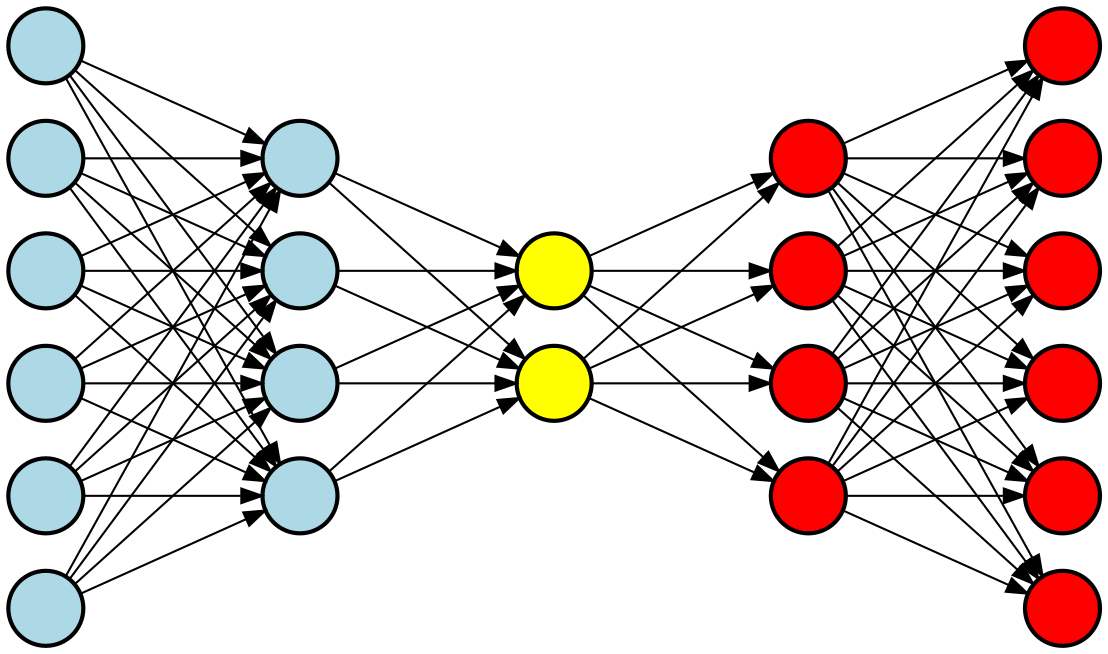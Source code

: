 digraph neural_network {
    graph [dpi=300]
    rankdir=LR; // Left to right layout
    splines=false
    ranksep=1.2

    input1 [label="", shape="circle", penwidth=2, style="filled", fillcolor="lightblue"]
    input2 [label="", shape="circle", penwidth=2, style="filled", fillcolor="lightblue"]
    input3 [label="", shape="circle", penwidth=2, style="filled", fillcolor="lightblue"]
    input4 [label="", shape="circle", penwidth=2, style="filled", fillcolor="lightblue"]
    input5 [label="", shape="circle", penwidth=2, style="filled", fillcolor="lightblue"]
    input6 [label="", shape="circle", penwidth=2, style="filled", fillcolor="lightblue"]

    {rank="same"; input1; input2; input3; input4; input5; input6}

    second1 [label="", shape="circle", penwidth=2, style="filled", fillcolor="lightblue"]
    second2 [label="", shape="circle", penwidth=2, style="filled", fillcolor="lightblue"]
    second3 [label="", shape="circle", penwidth=2, style="filled", fillcolor="lightblue"]
    second4 [label="", shape="circle", penwidth=2, style="filled", fillcolor="lightblue"]
    
    {rank="same"; second1; second2; second3; second4;}

    hidden1 [label="", shape="circle", penwidth=2, style="filled", fillcolor="yellow"]
    hidden2 [label="", shape="circle", penwidth=2, style="filled", fillcolor="yellow"]

    fourth1 [label="", shape="circle", penwidth=2, style="filled", fillcolor="red"]
    fourth2 [label="", shape="circle", penwidth=2, style="filled", fillcolor="red"]
    fourth3 [label="", shape="circle", penwidth=2, style="filled", fillcolor="red"]
    fourth4 [label="", shape="circle", penwidth=2, style="filled", fillcolor="red"]

    {rank="same"; fourth1; fourth2; fourth3; fourth4;}

    output1 [label="", shape="circle", penwidth=2, style="filled", fillcolor="red"]
    output2 [label="", shape="circle", penwidth=2, style="filled", fillcolor="red"]
    output3 [label="", shape="circle", penwidth=2, style="filled", fillcolor="red"]
    output4 [label="", shape="circle", penwidth=2, style="filled", fillcolor="red"]
    output5 [label="", shape="circle", penwidth=2, style="filled", fillcolor="red"]
    output6 [label="", shape="circle", penwidth=2, style="filled", fillcolor="red"]

    {rank="same"; output1; output2; output3; output4; output5; output6}

    input1 -> second1
    input1 -> second2
    input1 -> second3
    input1 -> second4
    input2 -> second1
    input2 -> second2
    input2 -> second3
    input2 -> second4
    input3 -> second1
    input3 -> second2
    input3 -> second3
    input3 -> second4
    input4 -> second1
    input4 -> second2
    input4 -> second3
    input4 -> second4
    input5 -> second1
    input5 -> second2
    input5 -> second3
    input5 -> second4
    input6 -> second1
    input6 -> second2
    input6 -> second3
    input6 -> second4

    second1 -> hidden1
    second2 -> hidden1
    second3 -> hidden1
    second4 -> hidden1    
    second1 -> hidden2
    second2 -> hidden2
    second3 -> hidden2
    second4 -> hidden2

    hidden1 -> fourth1    
    hidden1 -> fourth2
    hidden1 -> fourth3
    hidden1 -> fourth4
    hidden2 -> fourth1    
    hidden2 -> fourth2
    hidden2 -> fourth3
    hidden2 -> fourth4

    fourth1 -> output1
    fourth1 -> output2
    fourth1 -> output3
    fourth1 -> output4
    fourth1 -> output5  
    fourth1 -> output6  
    fourth2 -> output1  
    fourth2 -> output2  
    fourth2 -> output3
    fourth2 -> output4
    fourth2 -> output5
    fourth2 -> output6
    fourth3 -> output1
    fourth3 -> output2
    fourth3 -> output3
    fourth3 -> output4
    fourth3 -> output5
    fourth3 -> output6
    fourth4 -> output1
    fourth4 -> output2
    fourth4 -> output3
    fourth4 -> output4
    fourth4 -> output5
    fourth4 -> output6

}   
